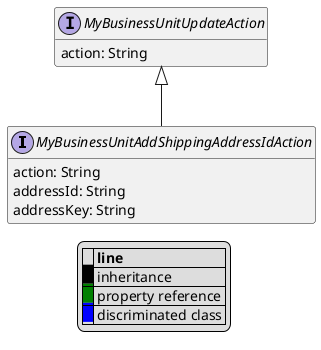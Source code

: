 @startuml

hide empty fields
hide empty methods
legend
|= |= line |
|<back:black>   </back>| inheritance |
|<back:green>   </back>| property reference |
|<back:blue>   </back>| discriminated class |
endlegend
interface MyBusinessUnitAddShippingAddressIdAction [[MyBusinessUnitAddShippingAddressIdAction.svg]] extends MyBusinessUnitUpdateAction {
    action: String
    addressId: String
    addressKey: String
}
interface MyBusinessUnitUpdateAction [[MyBusinessUnitUpdateAction.svg]]  {
    action: String
}





@enduml
